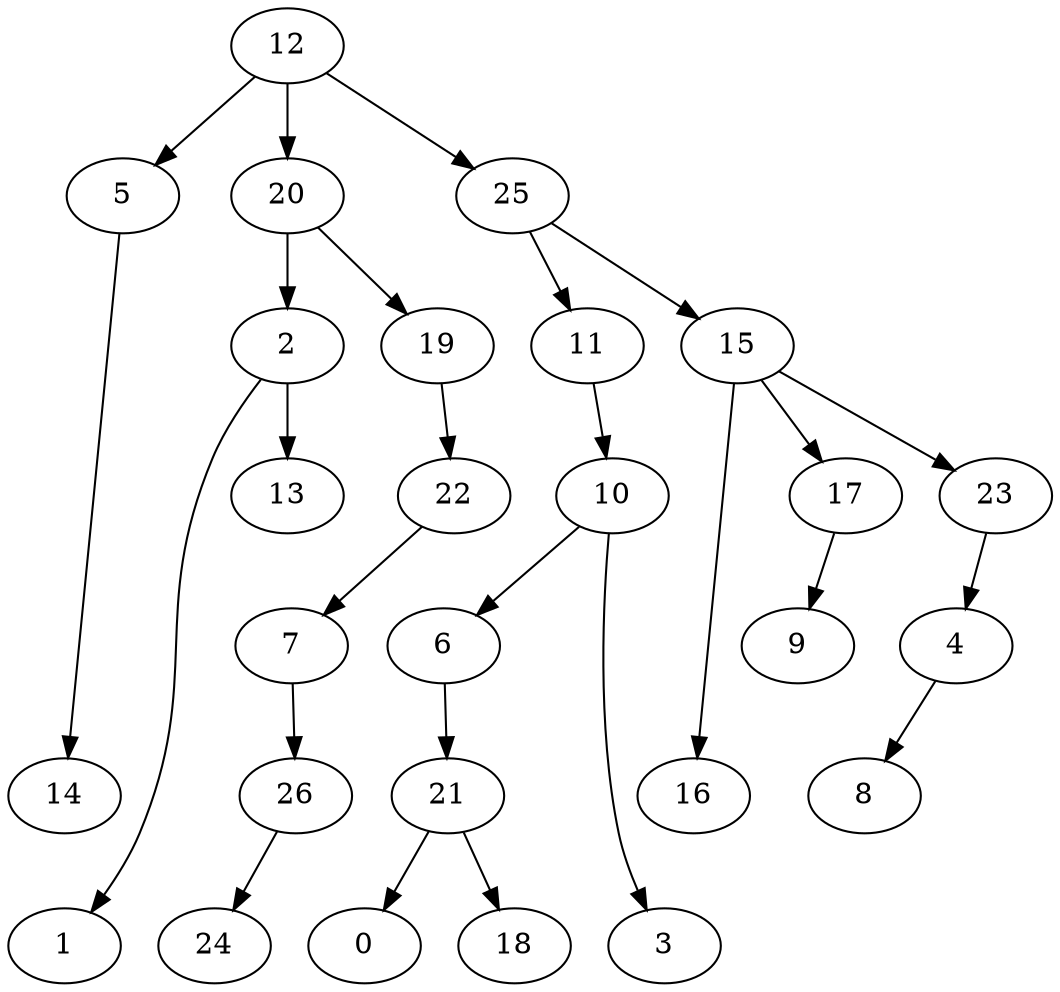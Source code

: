 digraph G {
    2;
    1;
    13;
    4;
    8;
    5;
    14;
    6;
    21;
    0;
    18;
    7;
    26;
    24;
    10;
    3;
    11;
    12;
    20;
    25;
    19;
    15;
    16;
    17;
    23;
    9;
    22;
    2 -> 1 [weight=0];
    2 -> 13 [weight=1];
    4 -> 8 [weight=0];
    5 -> 14 [weight=0];
    6 -> 21 [weight=0];
    21 -> 0 [weight=0];
    21 -> 18 [weight=0];
    7 -> 26 [weight=0];
    26 -> 24 [weight=0];
    10 -> 3 [weight=0];
    10 -> 6 [weight=0];
    11 -> 10 [weight=0];
    12 -> 5 [weight=0];
    12 -> 20 [weight=2];
    12 -> 25 [weight=1];
    20 -> 2 [weight=2];
    20 -> 19 [weight=0];
    25 -> 11 [weight=0];
    25 -> 15 [weight=1];
    19 -> 22 [weight=0];
    15 -> 16 [weight=0];
    15 -> 17 [weight=0];
    15 -> 23 [weight=0];
    17 -> 9 [weight=0];
    23 -> 4 [weight=0];
    22 -> 7 [weight=0];
}
